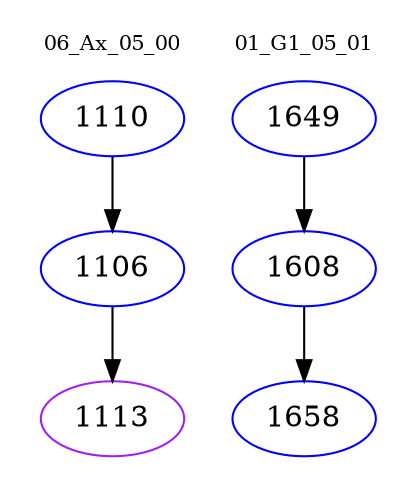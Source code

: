 digraph{
subgraph cluster_0 {
color = white
label = "06_Ax_05_00";
fontsize=10;
T0_1110 [label="1110", color="blue"]
T0_1110 -> T0_1106 [color="black"]
T0_1106 [label="1106", color="blue"]
T0_1106 -> T0_1113 [color="black"]
T0_1113 [label="1113", color="purple"]
}
subgraph cluster_1 {
color = white
label = "01_G1_05_01";
fontsize=10;
T1_1649 [label="1649", color="blue"]
T1_1649 -> T1_1608 [color="black"]
T1_1608 [label="1608", color="blue"]
T1_1608 -> T1_1658 [color="black"]
T1_1658 [label="1658", color="blue"]
}
}
